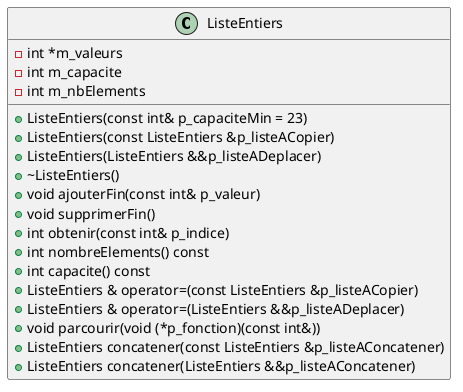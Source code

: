 @startuml

class ListeEntiers {
  - int *m_valeurs
  - int m_capacite
  - int m_nbElements
  + ListeEntiers(const int& p_capaciteMin = 23)
  + ListeEntiers(const ListeEntiers &p_listeACopier)
  + ListeEntiers(ListeEntiers &&p_listeADeplacer)
  + ~ListeEntiers()
  + void ajouterFin(const int& p_valeur)
  + void supprimerFin()
  + int obtenir(const int& p_indice)
  + int nombreElements() const
  + int capacite() const
  + ListeEntiers & operator=(const ListeEntiers &p_listeACopier)
  + ListeEntiers & operator=(ListeEntiers &&p_listeADeplacer)
  + void parcourir(void (*p_fonction)(const int&))
  + ListeEntiers concatener(const ListeEntiers &p_listeAConcatener)
  + ListeEntiers concatener(ListeEntiers &&p_listeAConcatener)
}

@enduml
